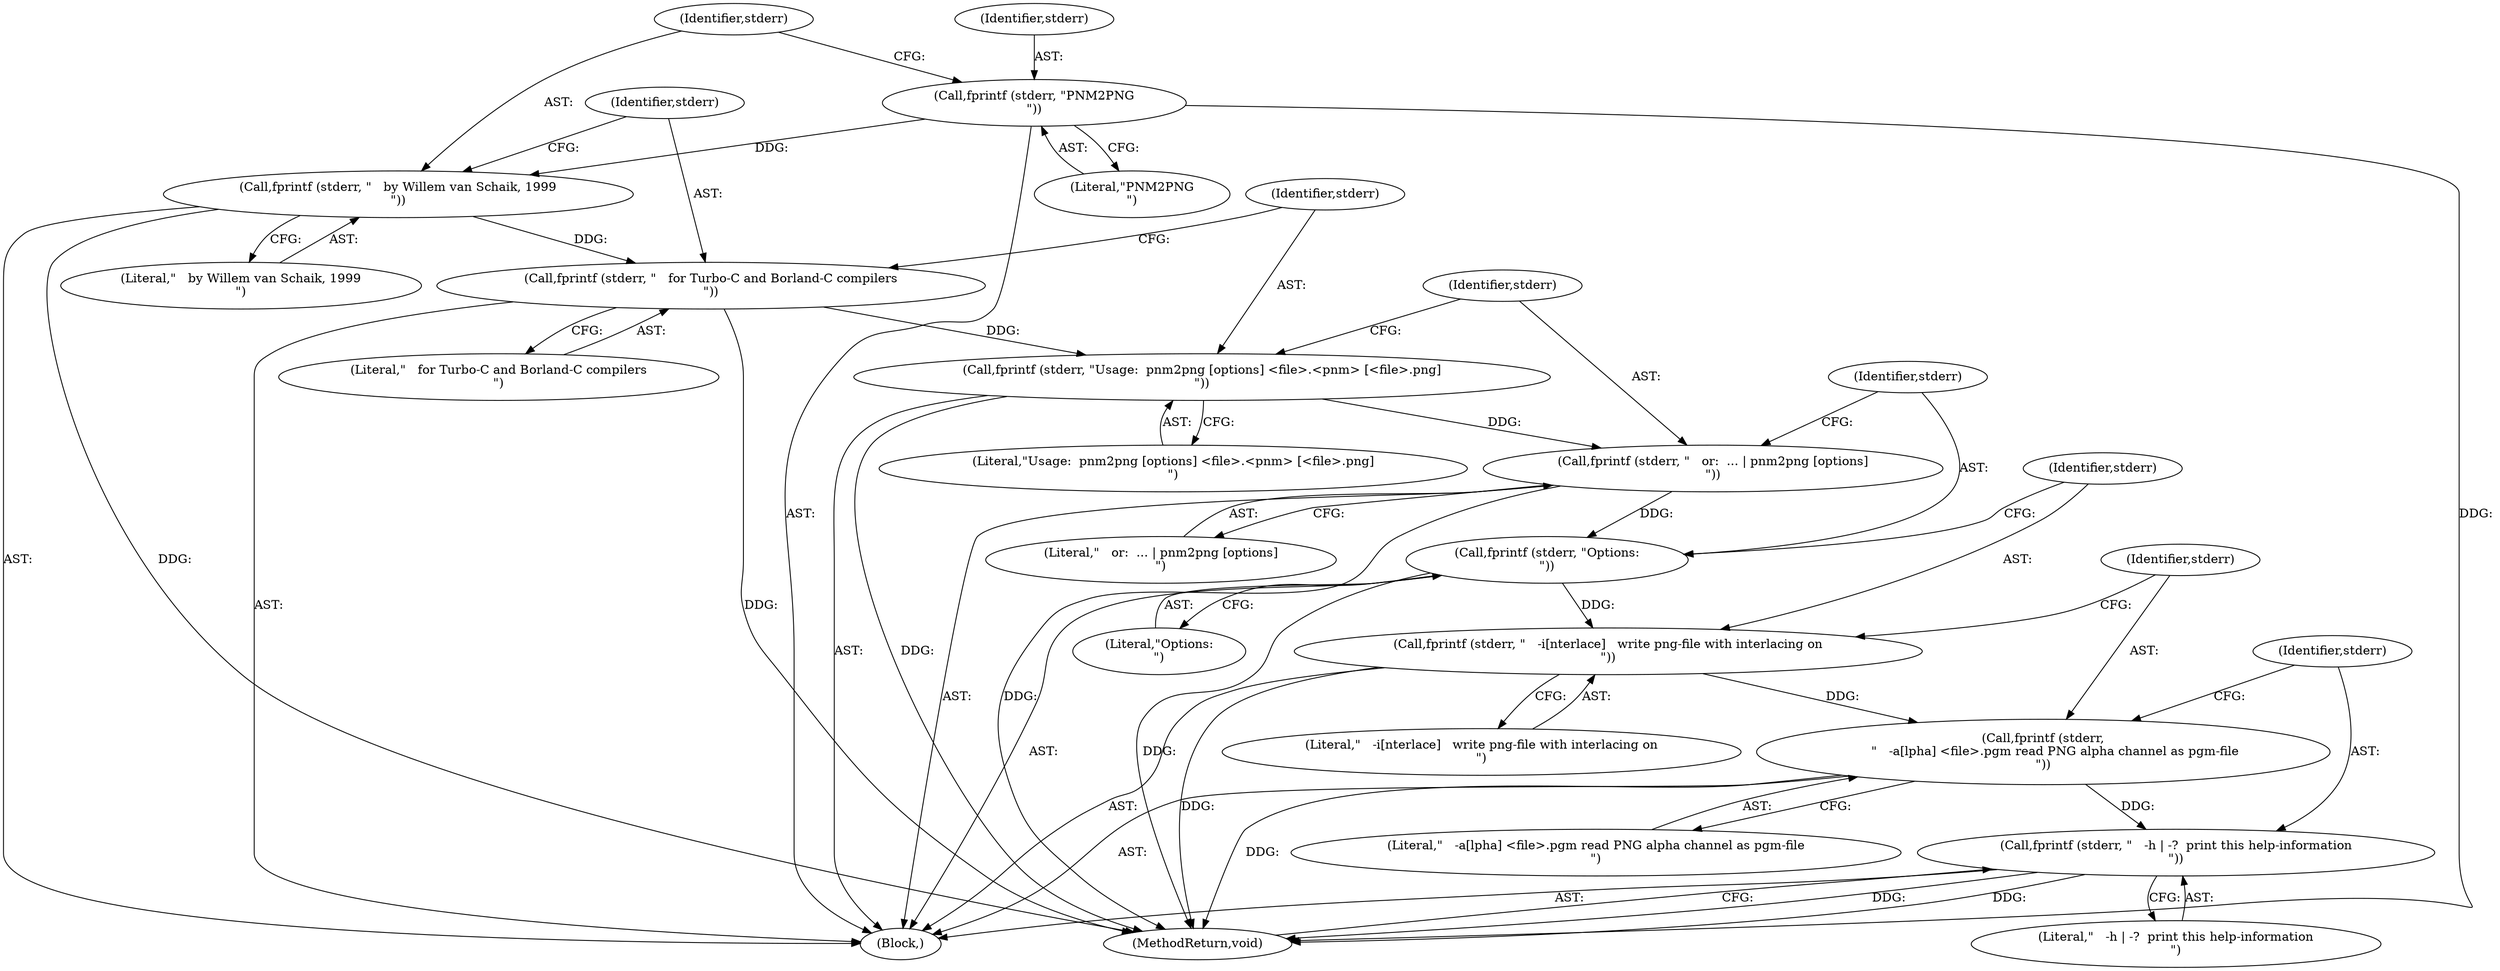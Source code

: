 digraph "0_Android_9d4853418ab2f754c2b63e091c29c5529b8b86ca_160@API" {
"1000114" [label="(Call,fprintf (stderr, \"   or:  ... | pnm2png [options]\n\"))"];
"1000111" [label="(Call,fprintf (stderr, \"Usage:  pnm2png [options] <file>.<pnm> [<file>.png]\n\"))"];
"1000108" [label="(Call,fprintf (stderr, \"   for Turbo-C and Borland-C compilers\n\"))"];
"1000105" [label="(Call,fprintf (stderr, \"   by Willem van Schaik, 1999\n\"))"];
"1000102" [label="(Call,fprintf (stderr, \"PNM2PNG\n\"))"];
"1000117" [label="(Call,fprintf (stderr, \"Options:\n\"))"];
"1000120" [label="(Call,fprintf (stderr, \"   -i[nterlace]   write png-file with interlacing on\n\"))"];
"1000123" [label="(Call,fprintf (stderr,\n      \"   -a[lpha] <file>.pgm read PNG alpha channel as pgm-file\n\"))"];
"1000126" [label="(Call,fprintf (stderr, \"   -h | -?  print this help-information\n\"))"];
"1000128" [label="(Literal,\"   -h | -?  print this help-information\n\")"];
"1000101" [label="(Block,)"];
"1000112" [label="(Identifier,stderr)"];
"1000110" [label="(Literal,\"   for Turbo-C and Borland-C compilers\n\")"];
"1000119" [label="(Literal,\"Options:\n\")"];
"1000117" [label="(Call,fprintf (stderr, \"Options:\n\"))"];
"1000109" [label="(Identifier,stderr)"];
"1000122" [label="(Literal,\"   -i[nterlace]   write png-file with interlacing on\n\")"];
"1000113" [label="(Literal,\"Usage:  pnm2png [options] <file>.<pnm> [<file>.png]\n\")"];
"1000120" [label="(Call,fprintf (stderr, \"   -i[nterlace]   write png-file with interlacing on\n\"))"];
"1000108" [label="(Call,fprintf (stderr, \"   for Turbo-C and Borland-C compilers\n\"))"];
"1000125" [label="(Literal,\"   -a[lpha] <file>.pgm read PNG alpha channel as pgm-file\n\")"];
"1000104" [label="(Literal,\"PNM2PNG\n\")"];
"1000107" [label="(Literal,\"   by Willem van Schaik, 1999\n\")"];
"1000116" [label="(Literal,\"   or:  ... | pnm2png [options]\n\")"];
"1000127" [label="(Identifier,stderr)"];
"1000118" [label="(Identifier,stderr)"];
"1000115" [label="(Identifier,stderr)"];
"1000121" [label="(Identifier,stderr)"];
"1000114" [label="(Call,fprintf (stderr, \"   or:  ... | pnm2png [options]\n\"))"];
"1000106" [label="(Identifier,stderr)"];
"1000105" [label="(Call,fprintf (stderr, \"   by Willem van Schaik, 1999\n\"))"];
"1000123" [label="(Call,fprintf (stderr,\n      \"   -a[lpha] <file>.pgm read PNG alpha channel as pgm-file\n\"))"];
"1000103" [label="(Identifier,stderr)"];
"1000124" [label="(Identifier,stderr)"];
"1000129" [label="(MethodReturn,void)"];
"1000126" [label="(Call,fprintf (stderr, \"   -h | -?  print this help-information\n\"))"];
"1000102" [label="(Call,fprintf (stderr, \"PNM2PNG\n\"))"];
"1000111" [label="(Call,fprintf (stderr, \"Usage:  pnm2png [options] <file>.<pnm> [<file>.png]\n\"))"];
"1000114" -> "1000101"  [label="AST: "];
"1000114" -> "1000116"  [label="CFG: "];
"1000115" -> "1000114"  [label="AST: "];
"1000116" -> "1000114"  [label="AST: "];
"1000118" -> "1000114"  [label="CFG: "];
"1000114" -> "1000129"  [label="DDG: "];
"1000111" -> "1000114"  [label="DDG: "];
"1000114" -> "1000117"  [label="DDG: "];
"1000111" -> "1000101"  [label="AST: "];
"1000111" -> "1000113"  [label="CFG: "];
"1000112" -> "1000111"  [label="AST: "];
"1000113" -> "1000111"  [label="AST: "];
"1000115" -> "1000111"  [label="CFG: "];
"1000111" -> "1000129"  [label="DDG: "];
"1000108" -> "1000111"  [label="DDG: "];
"1000108" -> "1000101"  [label="AST: "];
"1000108" -> "1000110"  [label="CFG: "];
"1000109" -> "1000108"  [label="AST: "];
"1000110" -> "1000108"  [label="AST: "];
"1000112" -> "1000108"  [label="CFG: "];
"1000108" -> "1000129"  [label="DDG: "];
"1000105" -> "1000108"  [label="DDG: "];
"1000105" -> "1000101"  [label="AST: "];
"1000105" -> "1000107"  [label="CFG: "];
"1000106" -> "1000105"  [label="AST: "];
"1000107" -> "1000105"  [label="AST: "];
"1000109" -> "1000105"  [label="CFG: "];
"1000105" -> "1000129"  [label="DDG: "];
"1000102" -> "1000105"  [label="DDG: "];
"1000102" -> "1000101"  [label="AST: "];
"1000102" -> "1000104"  [label="CFG: "];
"1000103" -> "1000102"  [label="AST: "];
"1000104" -> "1000102"  [label="AST: "];
"1000106" -> "1000102"  [label="CFG: "];
"1000102" -> "1000129"  [label="DDG: "];
"1000117" -> "1000101"  [label="AST: "];
"1000117" -> "1000119"  [label="CFG: "];
"1000118" -> "1000117"  [label="AST: "];
"1000119" -> "1000117"  [label="AST: "];
"1000121" -> "1000117"  [label="CFG: "];
"1000117" -> "1000129"  [label="DDG: "];
"1000117" -> "1000120"  [label="DDG: "];
"1000120" -> "1000101"  [label="AST: "];
"1000120" -> "1000122"  [label="CFG: "];
"1000121" -> "1000120"  [label="AST: "];
"1000122" -> "1000120"  [label="AST: "];
"1000124" -> "1000120"  [label="CFG: "];
"1000120" -> "1000129"  [label="DDG: "];
"1000120" -> "1000123"  [label="DDG: "];
"1000123" -> "1000101"  [label="AST: "];
"1000123" -> "1000125"  [label="CFG: "];
"1000124" -> "1000123"  [label="AST: "];
"1000125" -> "1000123"  [label="AST: "];
"1000127" -> "1000123"  [label="CFG: "];
"1000123" -> "1000129"  [label="DDG: "];
"1000123" -> "1000126"  [label="DDG: "];
"1000126" -> "1000101"  [label="AST: "];
"1000126" -> "1000128"  [label="CFG: "];
"1000127" -> "1000126"  [label="AST: "];
"1000128" -> "1000126"  [label="AST: "];
"1000129" -> "1000126"  [label="CFG: "];
"1000126" -> "1000129"  [label="DDG: "];
"1000126" -> "1000129"  [label="DDG: "];
}
